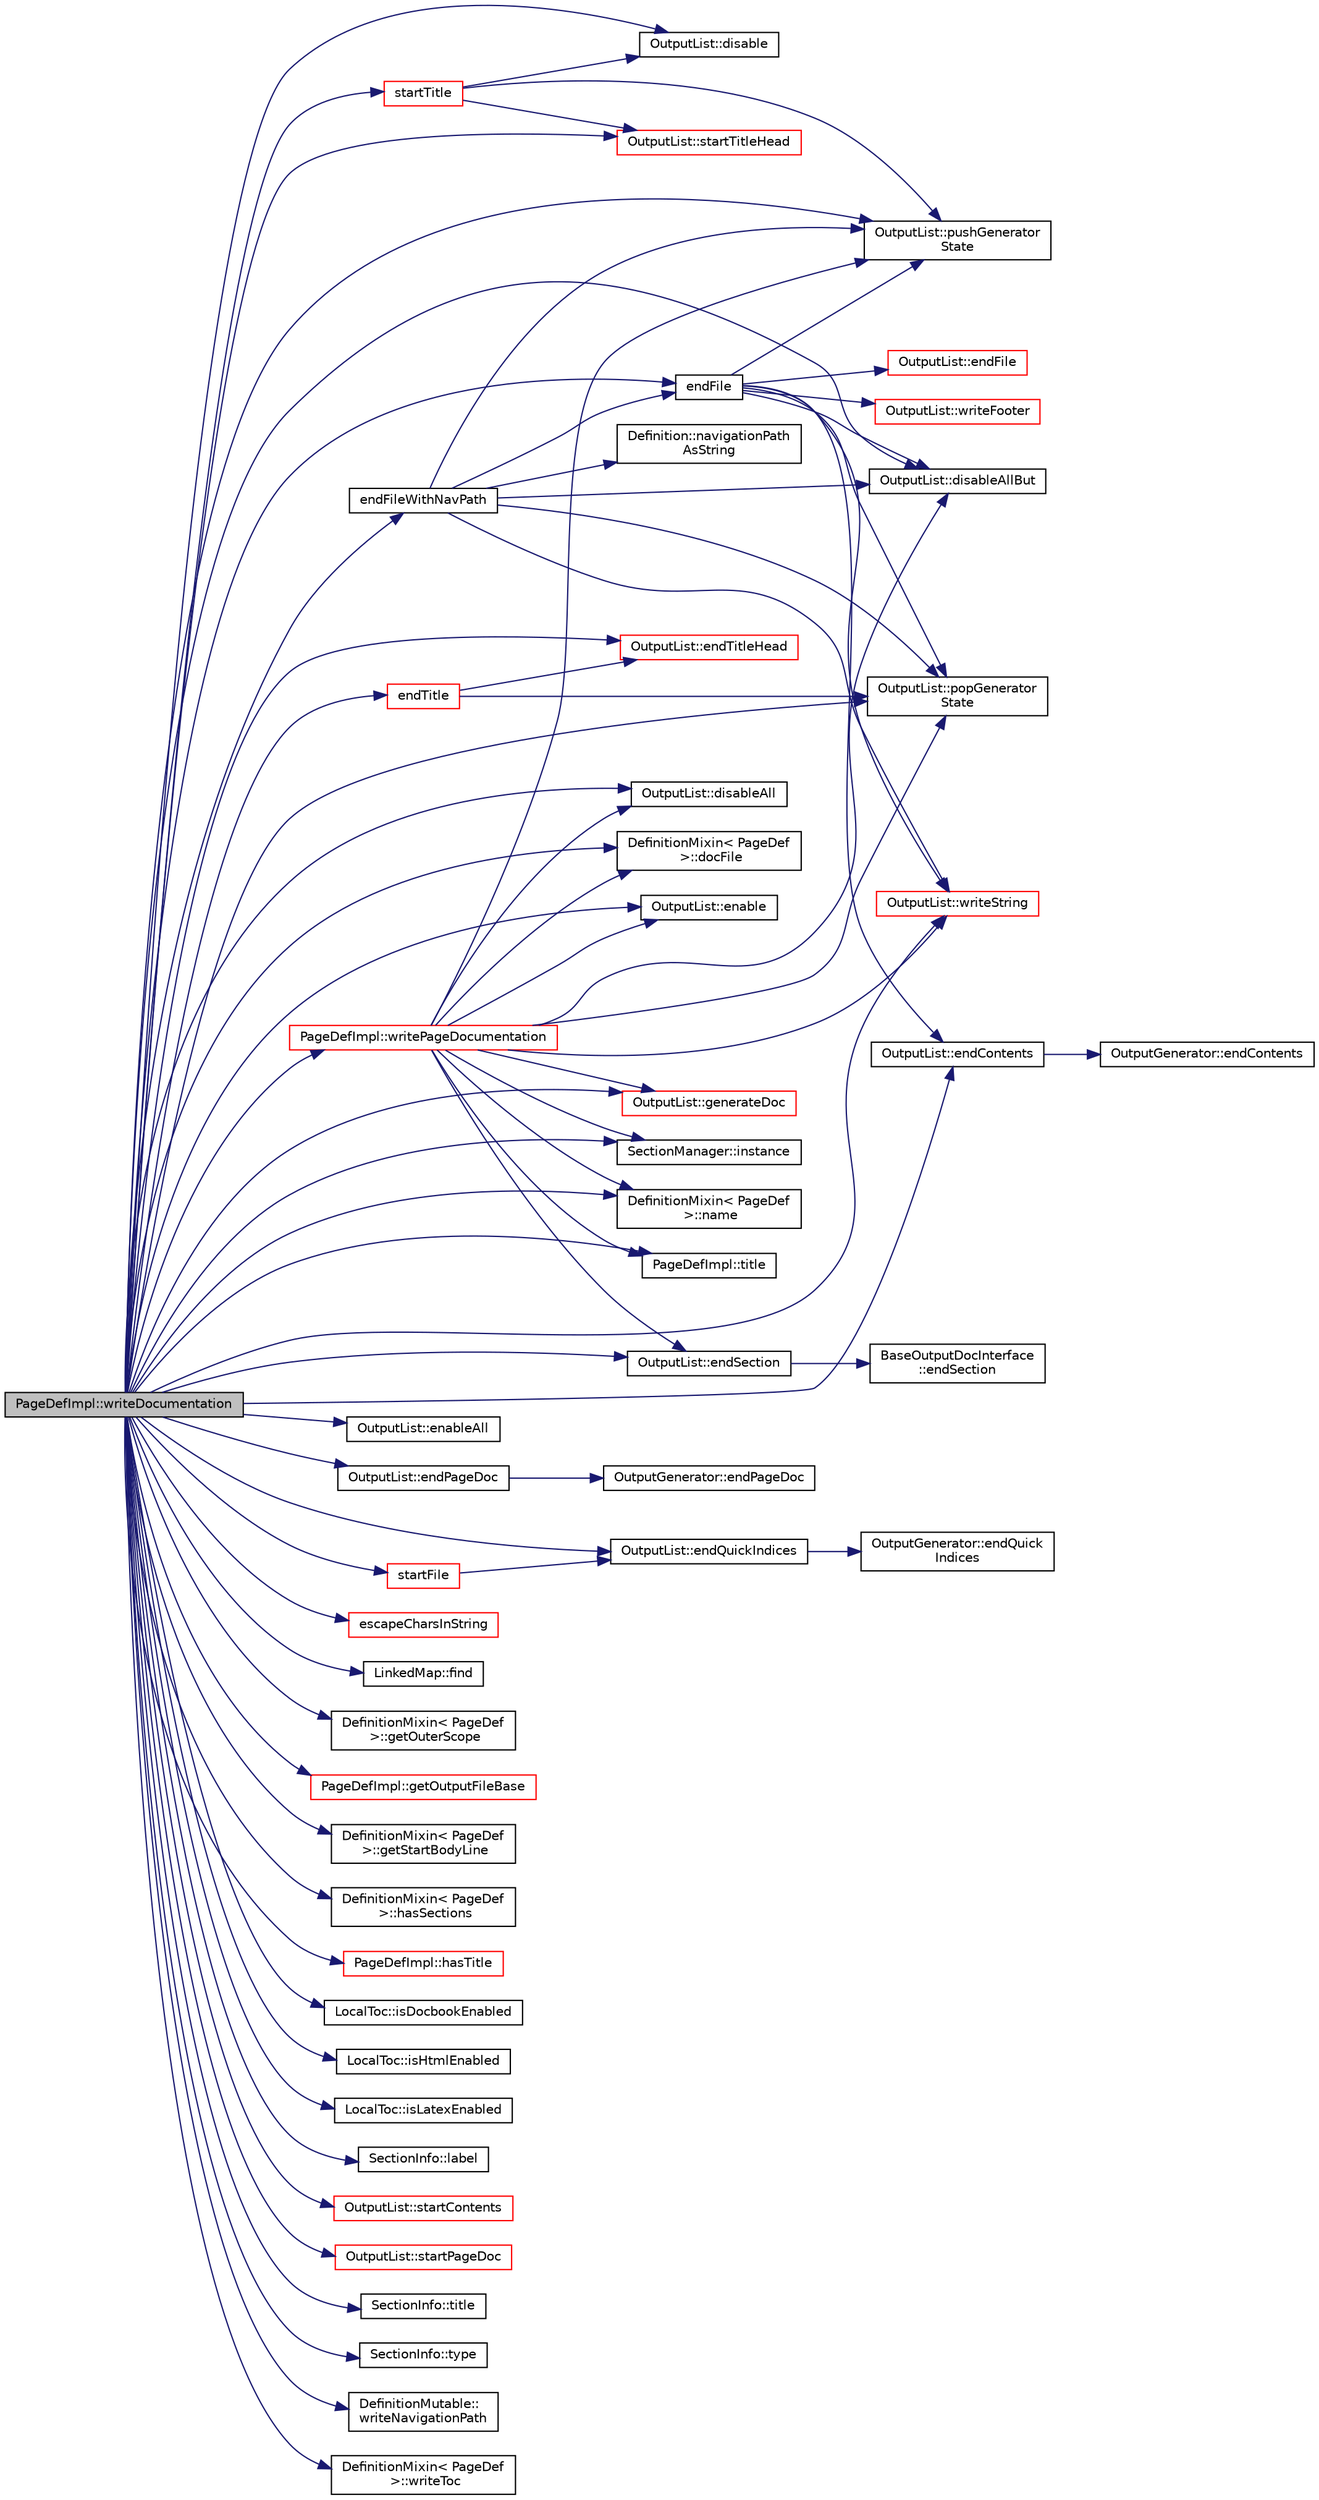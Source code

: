digraph "PageDefImpl::writeDocumentation"
{
 // LATEX_PDF_SIZE
  edge [fontname="Helvetica",fontsize="10",labelfontname="Helvetica",labelfontsize="10"];
  node [fontname="Helvetica",fontsize="10",shape=record];
  rankdir="LR";
  Node1 [label="PageDefImpl::writeDocumentation",height=0.2,width=0.4,color="black", fillcolor="grey75", style="filled", fontcolor="black",tooltip=" "];
  Node1 -> Node2 [color="midnightblue",fontsize="10",style="solid",fontname="Helvetica"];
  Node2 [label="OutputList::disable",height=0.2,width=0.4,color="black", fillcolor="white", style="filled",URL="$classOutputList.html#a22f8c17b8c14518aa55f8af3c2abab0f",tooltip=" "];
  Node1 -> Node3 [color="midnightblue",fontsize="10",style="solid",fontname="Helvetica"];
  Node3 [label="OutputList::disableAll",height=0.2,width=0.4,color="black", fillcolor="white", style="filled",URL="$classOutputList.html#a6a75284d21a037302ea3d7dc6e1558d4",tooltip=" "];
  Node1 -> Node4 [color="midnightblue",fontsize="10",style="solid",fontname="Helvetica"];
  Node4 [label="OutputList::disableAllBut",height=0.2,width=0.4,color="black", fillcolor="white", style="filled",URL="$classOutputList.html#a73f9be626eea01f1ccd1b446dcf2c003",tooltip=" "];
  Node1 -> Node5 [color="midnightblue",fontsize="10",style="solid",fontname="Helvetica"];
  Node5 [label="DefinitionMixin\< PageDef\l \>::docFile",height=0.2,width=0.4,color="black", fillcolor="white", style="filled",URL="$classDefinitionMixin.html#aa4a1c87da4e1756ef87f739147186f19",tooltip=" "];
  Node1 -> Node6 [color="midnightblue",fontsize="10",style="solid",fontname="Helvetica"];
  Node6 [label="OutputList::enable",height=0.2,width=0.4,color="black", fillcolor="white", style="filled",URL="$classOutputList.html#a4006394472d6c49f7db435628832c49d",tooltip=" "];
  Node1 -> Node7 [color="midnightblue",fontsize="10",style="solid",fontname="Helvetica"];
  Node7 [label="OutputList::enableAll",height=0.2,width=0.4,color="black", fillcolor="white", style="filled",URL="$classOutputList.html#ad32603ff4c4ba4d39e0bad7ede5924bf",tooltip=" "];
  Node1 -> Node8 [color="midnightblue",fontsize="10",style="solid",fontname="Helvetica"];
  Node8 [label="OutputList::endContents",height=0.2,width=0.4,color="black", fillcolor="white", style="filled",URL="$classOutputList.html#a317bae5a753eac709cf776b2ec2fb732",tooltip=" "];
  Node8 -> Node9 [color="midnightblue",fontsize="10",style="solid",fontname="Helvetica"];
  Node9 [label="OutputGenerator::endContents",height=0.2,width=0.4,color="black", fillcolor="white", style="filled",URL="$classOutputGenerator.html#a62d0b8915ba8cbae0e0703794bcae68a",tooltip=" "];
  Node1 -> Node10 [color="midnightblue",fontsize="10",style="solid",fontname="Helvetica"];
  Node10 [label="endFile",height=0.2,width=0.4,color="black", fillcolor="white", style="filled",URL="$index_8cpp.html#a0f65138605aced4e557cefaebba93625",tooltip=" "];
  Node10 -> Node4 [color="midnightblue",fontsize="10",style="solid",fontname="Helvetica"];
  Node10 -> Node8 [color="midnightblue",fontsize="10",style="solid",fontname="Helvetica"];
  Node10 -> Node11 [color="midnightblue",fontsize="10",style="solid",fontname="Helvetica"];
  Node11 [label="OutputList::endFile",height=0.2,width=0.4,color="red", fillcolor="white", style="filled",URL="$classOutputList.html#a5b0f833d3150110151ae6a095a8549a5",tooltip=" "];
  Node10 -> Node13 [color="midnightblue",fontsize="10",style="solid",fontname="Helvetica"];
  Node13 [label="OutputList::popGenerator\lState",height=0.2,width=0.4,color="black", fillcolor="white", style="filled",URL="$classOutputList.html#a94eb1af2ea07425ef1faa539d24adcf8",tooltip=" "];
  Node10 -> Node14 [color="midnightblue",fontsize="10",style="solid",fontname="Helvetica"];
  Node14 [label="OutputList::pushGenerator\lState",height=0.2,width=0.4,color="black", fillcolor="white", style="filled",URL="$classOutputList.html#a885957a64f7d87aefb663c4ec903188f",tooltip=" "];
  Node10 -> Node15 [color="midnightblue",fontsize="10",style="solid",fontname="Helvetica"];
  Node15 [label="OutputList::writeFooter",height=0.2,width=0.4,color="red", fillcolor="white", style="filled",URL="$classOutputList.html#accf02a25e4bb1593eabc248373f08dd0",tooltip=" "];
  Node10 -> Node17 [color="midnightblue",fontsize="10",style="solid",fontname="Helvetica"];
  Node17 [label="OutputList::writeString",height=0.2,width=0.4,color="red", fillcolor="white", style="filled",URL="$classOutputList.html#a07cac8a8981da35314f77d8f3edb7f76",tooltip=" "];
  Node1 -> Node19 [color="midnightblue",fontsize="10",style="solid",fontname="Helvetica"];
  Node19 [label="endFileWithNavPath",height=0.2,width=0.4,color="black", fillcolor="white", style="filled",URL="$index_8cpp.html#a3a6f41d0d5830a4a3b23647eb4c2bc59",tooltip=" "];
  Node19 -> Node4 [color="midnightblue",fontsize="10",style="solid",fontname="Helvetica"];
  Node19 -> Node10 [color="midnightblue",fontsize="10",style="solid",fontname="Helvetica"];
  Node19 -> Node20 [color="midnightblue",fontsize="10",style="solid",fontname="Helvetica"];
  Node20 [label="Definition::navigationPath\lAsString",height=0.2,width=0.4,color="black", fillcolor="white", style="filled",URL="$classDefinition.html#a31bb3c80373d0edcdf798a20c85e55fa",tooltip=" "];
  Node19 -> Node13 [color="midnightblue",fontsize="10",style="solid",fontname="Helvetica"];
  Node19 -> Node14 [color="midnightblue",fontsize="10",style="solid",fontname="Helvetica"];
  Node19 -> Node17 [color="midnightblue",fontsize="10",style="solid",fontname="Helvetica"];
  Node1 -> Node21 [color="midnightblue",fontsize="10",style="solid",fontname="Helvetica"];
  Node21 [label="OutputList::endPageDoc",height=0.2,width=0.4,color="black", fillcolor="white", style="filled",URL="$classOutputList.html#a58cd93dd010aa638e8b54259bdea9b74",tooltip=" "];
  Node21 -> Node22 [color="midnightblue",fontsize="10",style="solid",fontname="Helvetica"];
  Node22 [label="OutputGenerator::endPageDoc",height=0.2,width=0.4,color="black", fillcolor="white", style="filled",URL="$classOutputGenerator.html#a3a1428cad9acebb7720ff09ce1488957",tooltip=" "];
  Node1 -> Node23 [color="midnightblue",fontsize="10",style="solid",fontname="Helvetica"];
  Node23 [label="OutputList::endQuickIndices",height=0.2,width=0.4,color="black", fillcolor="white", style="filled",URL="$classOutputList.html#ab1da800b31634af3c518bfa8c0b8323b",tooltip=" "];
  Node23 -> Node24 [color="midnightblue",fontsize="10",style="solid",fontname="Helvetica"];
  Node24 [label="OutputGenerator::endQuick\lIndices",height=0.2,width=0.4,color="black", fillcolor="white", style="filled",URL="$classOutputGenerator.html#ac772c3fa9b9fb938598b67b8251a1787",tooltip=" "];
  Node1 -> Node25 [color="midnightblue",fontsize="10",style="solid",fontname="Helvetica"];
  Node25 [label="OutputList::endSection",height=0.2,width=0.4,color="black", fillcolor="white", style="filled",URL="$classOutputList.html#a135844f68859bdb67f2614664ae26f8d",tooltip=" "];
  Node25 -> Node26 [color="midnightblue",fontsize="10",style="solid",fontname="Helvetica"];
  Node26 [label="BaseOutputDocInterface\l::endSection",height=0.2,width=0.4,color="black", fillcolor="white", style="filled",URL="$classBaseOutputDocInterface.html#a78d05873081c0efcf55d222ab1635388",tooltip=" "];
  Node1 -> Node27 [color="midnightblue",fontsize="10",style="solid",fontname="Helvetica"];
  Node27 [label="endTitle",height=0.2,width=0.4,color="red", fillcolor="white", style="filled",URL="$index_8cpp.html#a289057be7abaa91df92db8ac5160aa79",tooltip=" "];
  Node27 -> Node30 [color="midnightblue",fontsize="10",style="solid",fontname="Helvetica"];
  Node30 [label="OutputList::endTitleHead",height=0.2,width=0.4,color="red", fillcolor="white", style="filled",URL="$classOutputList.html#a0d24b8d36374b773ce723e4b3ae650e7",tooltip=" "];
  Node27 -> Node13 [color="midnightblue",fontsize="10",style="solid",fontname="Helvetica"];
  Node1 -> Node30 [color="midnightblue",fontsize="10",style="solid",fontname="Helvetica"];
  Node1 -> Node32 [color="midnightblue",fontsize="10",style="solid",fontname="Helvetica"];
  Node32 [label="escapeCharsInString",height=0.2,width=0.4,color="red", fillcolor="white", style="filled",URL="$util_8cpp.html#a588c599deed30414ade1ed583a11827d",tooltip=" "];
  Node1 -> Node38 [color="midnightblue",fontsize="10",style="solid",fontname="Helvetica"];
  Node38 [label="LinkedMap::find",height=0.2,width=0.4,color="black", fillcolor="white", style="filled",URL="$classLinkedMap.html#ad7659775b7de962b4fe0921456baf4f4",tooltip=" "];
  Node1 -> Node39 [color="midnightblue",fontsize="10",style="solid",fontname="Helvetica"];
  Node39 [label="OutputList::generateDoc",height=0.2,width=0.4,color="red", fillcolor="white", style="filled",URL="$classOutputList.html#a877c62aba09007547061b82a62e8c6dd",tooltip=" "];
  Node1 -> Node152 [color="midnightblue",fontsize="10",style="solid",fontname="Helvetica"];
  Node152 [label="DefinitionMixin\< PageDef\l \>::getOuterScope",height=0.2,width=0.4,color="black", fillcolor="white", style="filled",URL="$classDefinitionMixin.html#a0fbdf01fda216bc5dee1d21589b6b48e",tooltip=" "];
  Node1 -> Node153 [color="midnightblue",fontsize="10",style="solid",fontname="Helvetica"];
  Node153 [label="PageDefImpl::getOutputFileBase",height=0.2,width=0.4,color="red", fillcolor="white", style="filled",URL="$classPageDefImpl.html#aab1c8937119e6d5d064fa924ad111dae",tooltip=" "];
  Node1 -> Node157 [color="midnightblue",fontsize="10",style="solid",fontname="Helvetica"];
  Node157 [label="DefinitionMixin\< PageDef\l \>::getStartBodyLine",height=0.2,width=0.4,color="black", fillcolor="white", style="filled",URL="$classDefinitionMixin.html#a8f0edfb5b5a02ad453690b01e9dc239b",tooltip=" "];
  Node1 -> Node158 [color="midnightblue",fontsize="10",style="solid",fontname="Helvetica"];
  Node158 [label="DefinitionMixin\< PageDef\l \>::hasSections",height=0.2,width=0.4,color="black", fillcolor="white", style="filled",URL="$classDefinitionMixin.html#a965daa88f05e5f21b623f0ab7da04533",tooltip=" "];
  Node1 -> Node159 [color="midnightblue",fontsize="10",style="solid",fontname="Helvetica"];
  Node159 [label="PageDefImpl::hasTitle",height=0.2,width=0.4,color="red", fillcolor="white", style="filled",URL="$classPageDefImpl.html#a7b182901e9fa2ae5e011ee0f8e47b6e9",tooltip=" "];
  Node1 -> Node101 [color="midnightblue",fontsize="10",style="solid",fontname="Helvetica"];
  Node101 [label="SectionManager::instance",height=0.2,width=0.4,color="black", fillcolor="white", style="filled",URL="$classSectionManager.html#afcf31c2b2bad467541c924342b08773d",tooltip="returns a reference to the singleton"];
  Node1 -> Node160 [color="midnightblue",fontsize="10",style="solid",fontname="Helvetica"];
  Node160 [label="LocalToc::isDocbookEnabled",height=0.2,width=0.4,color="black", fillcolor="white", style="filled",URL="$classLocalToc.html#aef79ee9848fb8c2d09ed0e8ab101fc5c",tooltip=" "];
  Node1 -> Node161 [color="midnightblue",fontsize="10",style="solid",fontname="Helvetica"];
  Node161 [label="LocalToc::isHtmlEnabled",height=0.2,width=0.4,color="black", fillcolor="white", style="filled",URL="$classLocalToc.html#a07b1cd7e11164849f2de2a568cd584eb",tooltip=" "];
  Node1 -> Node162 [color="midnightblue",fontsize="10",style="solid",fontname="Helvetica"];
  Node162 [label="LocalToc::isLatexEnabled",height=0.2,width=0.4,color="black", fillcolor="white", style="filled",URL="$classLocalToc.html#af62a2335cca0b04ddbda5cc57e59bd19",tooltip=" "];
  Node1 -> Node163 [color="midnightblue",fontsize="10",style="solid",fontname="Helvetica"];
  Node163 [label="SectionInfo::label",height=0.2,width=0.4,color="black", fillcolor="white", style="filled",URL="$classSectionInfo.html#a3028bd10d3288ef120bd833e0ebc57ab",tooltip=" "];
  Node1 -> Node164 [color="midnightblue",fontsize="10",style="solid",fontname="Helvetica"];
  Node164 [label="DefinitionMixin\< PageDef\l \>::name",height=0.2,width=0.4,color="black", fillcolor="white", style="filled",URL="$classDefinitionMixin.html#a03a95195d1616701c67a11d38b2b22bf",tooltip=" "];
  Node1 -> Node13 [color="midnightblue",fontsize="10",style="solid",fontname="Helvetica"];
  Node1 -> Node14 [color="midnightblue",fontsize="10",style="solid",fontname="Helvetica"];
  Node1 -> Node165 [color="midnightblue",fontsize="10",style="solid",fontname="Helvetica"];
  Node165 [label="OutputList::startContents",height=0.2,width=0.4,color="red", fillcolor="white", style="filled",URL="$classOutputList.html#ac891ad4a7081e1ab9d42a637596111db",tooltip=" "];
  Node1 -> Node167 [color="midnightblue",fontsize="10",style="solid",fontname="Helvetica"];
  Node167 [label="startFile",height=0.2,width=0.4,color="red", fillcolor="white", style="filled",URL="$index_8cpp.html#a2aa525be67f0dfb3cad594d950dd8b32",tooltip=" "];
  Node167 -> Node23 [color="midnightblue",fontsize="10",style="solid",fontname="Helvetica"];
  Node1 -> Node178 [color="midnightblue",fontsize="10",style="solid",fontname="Helvetica"];
  Node178 [label="OutputList::startPageDoc",height=0.2,width=0.4,color="red", fillcolor="white", style="filled",URL="$classOutputList.html#aba6135c0dcee35b209b1a4996a5763c1",tooltip=" "];
  Node1 -> Node180 [color="midnightblue",fontsize="10",style="solid",fontname="Helvetica"];
  Node180 [label="startTitle",height=0.2,width=0.4,color="red", fillcolor="white", style="filled",URL="$index_8cpp.html#a0ba684cbe3b0eb9eec5629f9618f06e4",tooltip=" "];
  Node180 -> Node2 [color="midnightblue",fontsize="10",style="solid",fontname="Helvetica"];
  Node180 -> Node14 [color="midnightblue",fontsize="10",style="solid",fontname="Helvetica"];
  Node180 -> Node183 [color="midnightblue",fontsize="10",style="solid",fontname="Helvetica"];
  Node183 [label="OutputList::startTitleHead",height=0.2,width=0.4,color="red", fillcolor="white", style="filled",URL="$classOutputList.html#a218206d83bfa847f783bf2d2346caac6",tooltip=" "];
  Node1 -> Node183 [color="midnightblue",fontsize="10",style="solid",fontname="Helvetica"];
  Node1 -> Node186 [color="midnightblue",fontsize="10",style="solid",fontname="Helvetica"];
  Node186 [label="PageDefImpl::title",height=0.2,width=0.4,color="black", fillcolor="white", style="filled",URL="$classPageDefImpl.html#a844be6a685df934433becf67613c5c52",tooltip=" "];
  Node1 -> Node187 [color="midnightblue",fontsize="10",style="solid",fontname="Helvetica"];
  Node187 [label="SectionInfo::title",height=0.2,width=0.4,color="black", fillcolor="white", style="filled",URL="$classSectionInfo.html#ac6aefd1d628bbdb94dc3b8e176a72f9b",tooltip=" "];
  Node1 -> Node188 [color="midnightblue",fontsize="10",style="solid",fontname="Helvetica"];
  Node188 [label="SectionInfo::type",height=0.2,width=0.4,color="black", fillcolor="white", style="filled",URL="$classSectionInfo.html#ad3818ca1a9c067d97176dcbaf7022d9e",tooltip=" "];
  Node1 -> Node189 [color="midnightblue",fontsize="10",style="solid",fontname="Helvetica"];
  Node189 [label="DefinitionMutable::\lwriteNavigationPath",height=0.2,width=0.4,color="black", fillcolor="white", style="filled",URL="$classDefinitionMutable.html#af2c2418a7407b53048ee4dbd6da54dd5",tooltip=" "];
  Node1 -> Node190 [color="midnightblue",fontsize="10",style="solid",fontname="Helvetica"];
  Node190 [label="PageDefImpl::writePageDocumentation",height=0.2,width=0.4,color="red", fillcolor="white", style="filled",URL="$classPageDefImpl.html#a8a9ab99113fe504e44ee0de442ae4c04",tooltip=" "];
  Node190 -> Node3 [color="midnightblue",fontsize="10",style="solid",fontname="Helvetica"];
  Node190 -> Node4 [color="midnightblue",fontsize="10",style="solid",fontname="Helvetica"];
  Node190 -> Node5 [color="midnightblue",fontsize="10",style="solid",fontname="Helvetica"];
  Node190 -> Node6 [color="midnightblue",fontsize="10",style="solid",fontname="Helvetica"];
  Node190 -> Node25 [color="midnightblue",fontsize="10",style="solid",fontname="Helvetica"];
  Node190 -> Node39 [color="midnightblue",fontsize="10",style="solid",fontname="Helvetica"];
  Node190 -> Node101 [color="midnightblue",fontsize="10",style="solid",fontname="Helvetica"];
  Node190 -> Node164 [color="midnightblue",fontsize="10",style="solid",fontname="Helvetica"];
  Node190 -> Node13 [color="midnightblue",fontsize="10",style="solid",fontname="Helvetica"];
  Node190 -> Node14 [color="midnightblue",fontsize="10",style="solid",fontname="Helvetica"];
  Node190 -> Node186 [color="midnightblue",fontsize="10",style="solid",fontname="Helvetica"];
  Node190 -> Node17 [color="midnightblue",fontsize="10",style="solid",fontname="Helvetica"];
  Node1 -> Node17 [color="midnightblue",fontsize="10",style="solid",fontname="Helvetica"];
  Node1 -> Node211 [color="midnightblue",fontsize="10",style="solid",fontname="Helvetica"];
  Node211 [label="DefinitionMixin\< PageDef\l \>::writeToc",height=0.2,width=0.4,color="black", fillcolor="white", style="filled",URL="$classDefinitionMixin.html#af7b9cb7af1f45868d584348b983c4b30",tooltip=" "];
}
